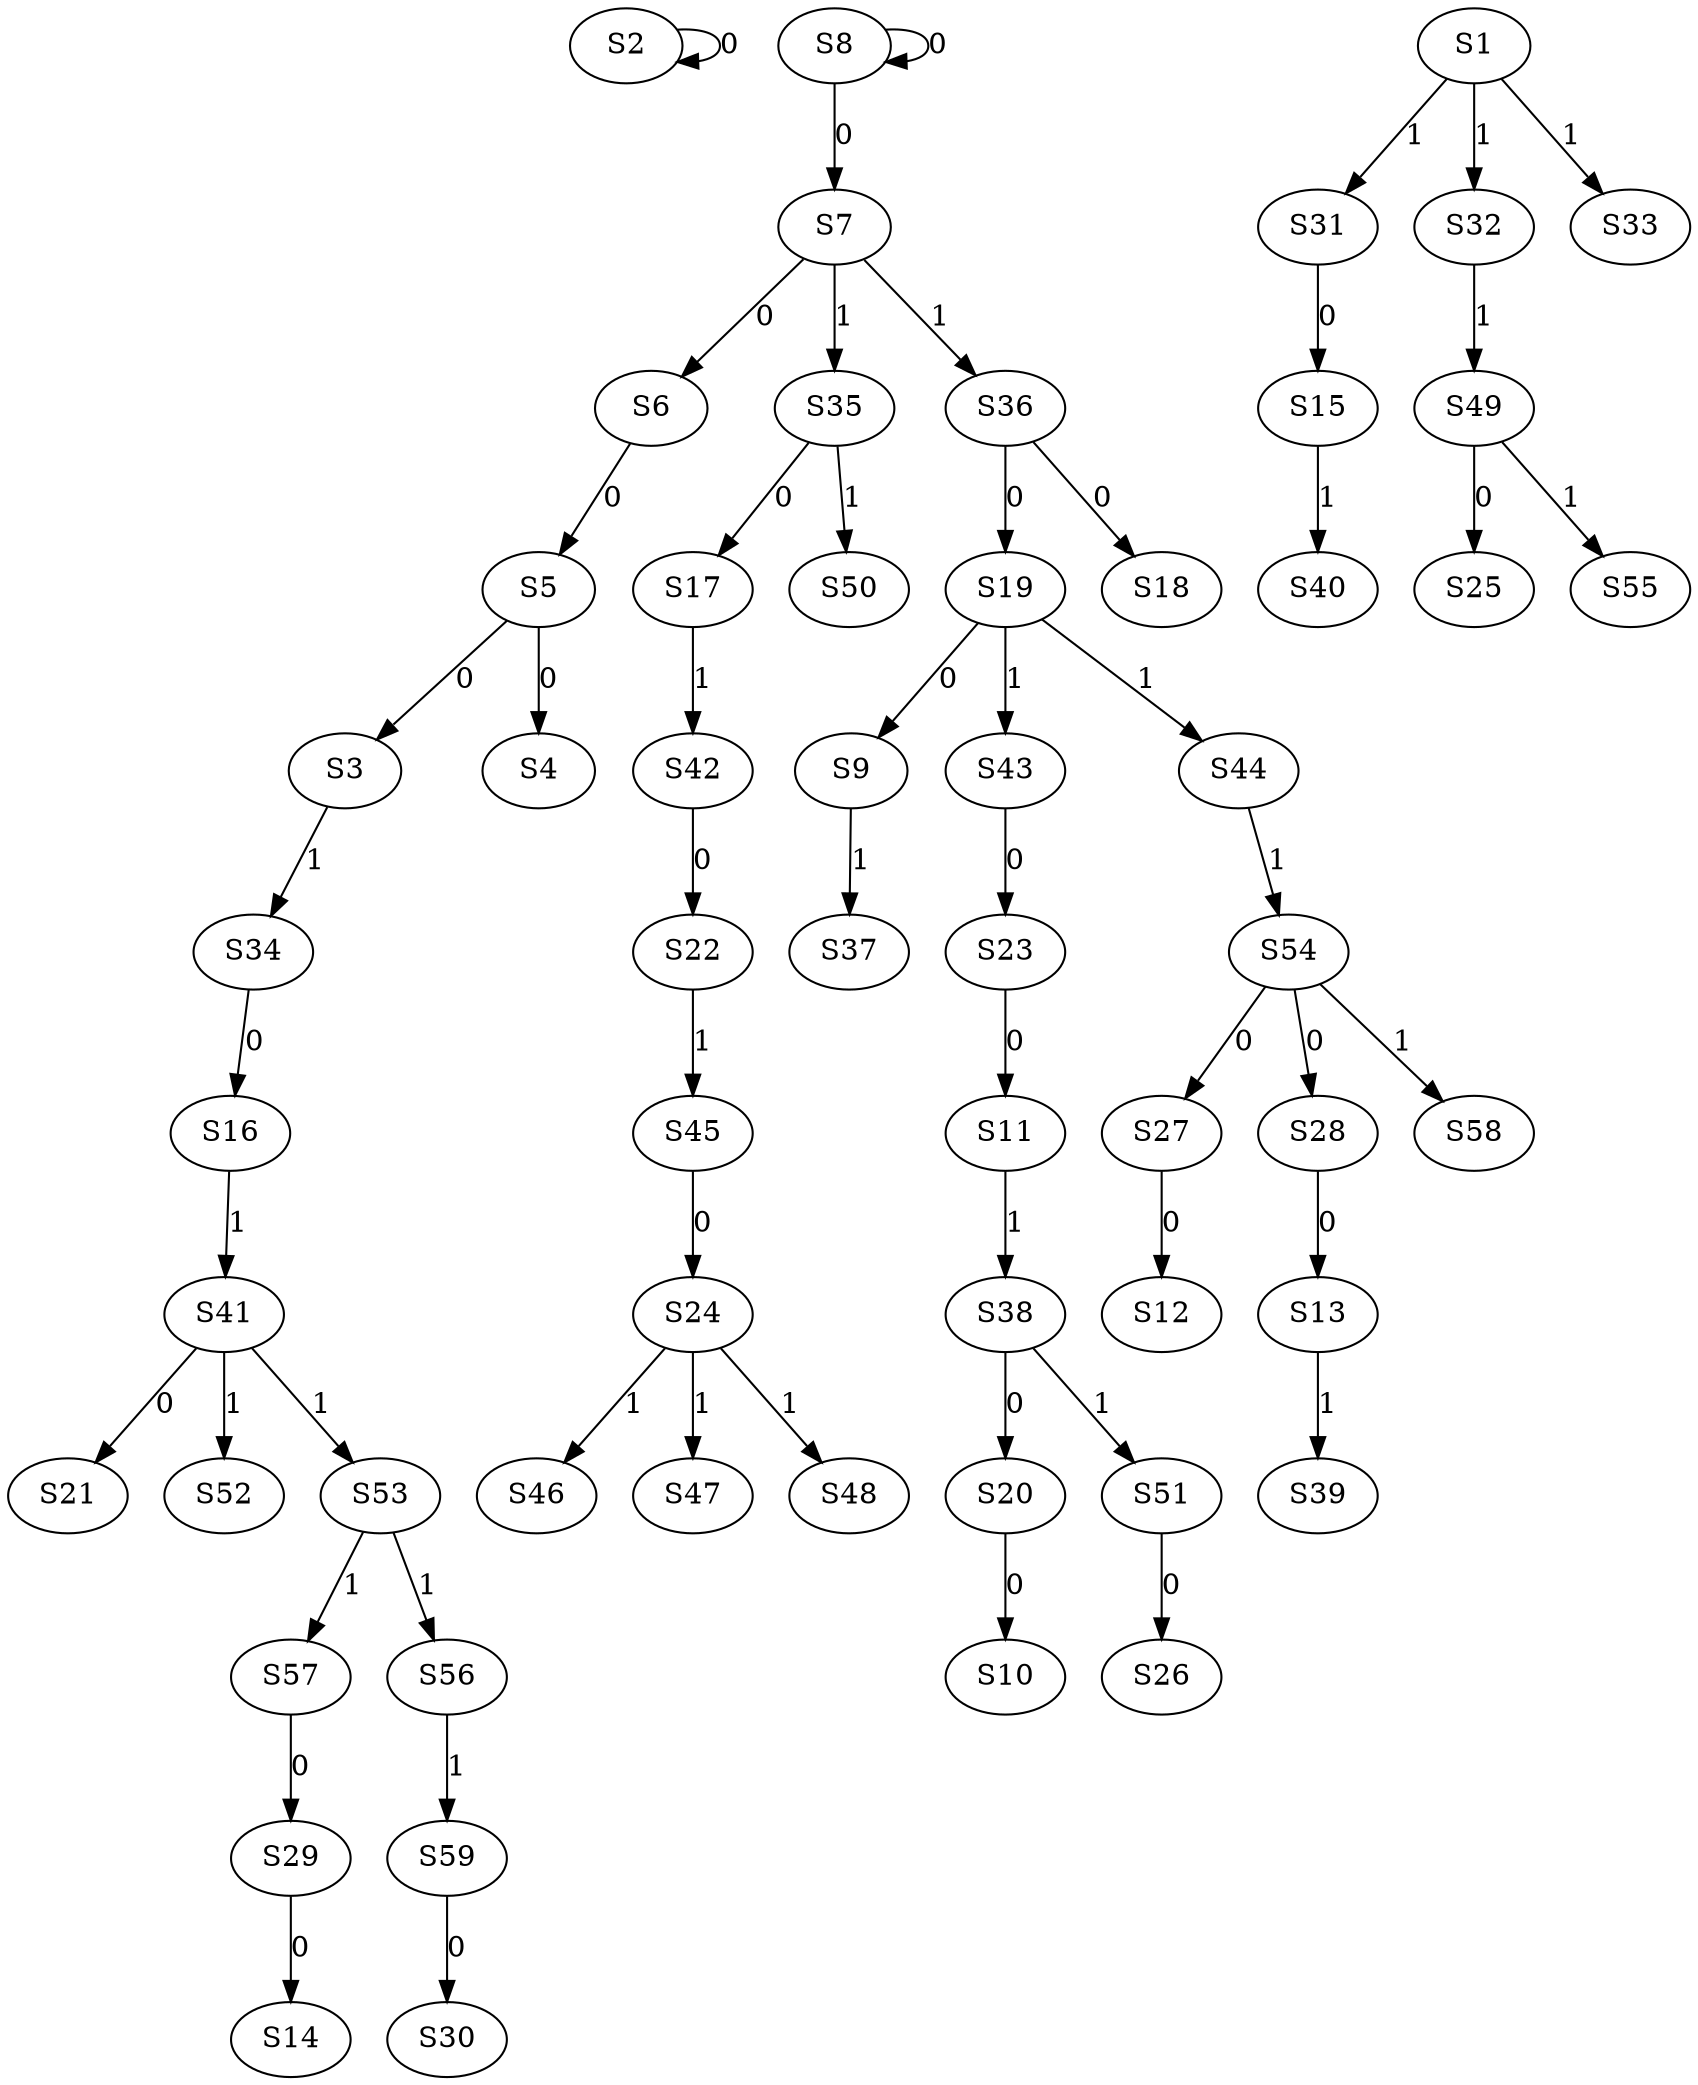 strict digraph {
	S2 -> S2 [ label = 0 ];
	S5 -> S3 [ label = 0 ];
	S5 -> S4 [ label = 0 ];
	S6 -> S5 [ label = 0 ];
	S7 -> S6 [ label = 0 ];
	S8 -> S7 [ label = 0 ];
	S8 -> S8 [ label = 0 ];
	S19 -> S9 [ label = 0 ];
	S20 -> S10 [ label = 0 ];
	S23 -> S11 [ label = 0 ];
	S27 -> S12 [ label = 0 ];
	S28 -> S13 [ label = 0 ];
	S29 -> S14 [ label = 0 ];
	S31 -> S15 [ label = 0 ];
	S34 -> S16 [ label = 0 ];
	S35 -> S17 [ label = 0 ];
	S36 -> S18 [ label = 0 ];
	S36 -> S19 [ label = 0 ];
	S38 -> S20 [ label = 0 ];
	S41 -> S21 [ label = 0 ];
	S42 -> S22 [ label = 0 ];
	S43 -> S23 [ label = 0 ];
	S45 -> S24 [ label = 0 ];
	S49 -> S25 [ label = 0 ];
	S51 -> S26 [ label = 0 ];
	S54 -> S27 [ label = 0 ];
	S54 -> S28 [ label = 0 ];
	S57 -> S29 [ label = 0 ];
	S59 -> S30 [ label = 0 ];
	S1 -> S31 [ label = 1 ];
	S1 -> S32 [ label = 1 ];
	S1 -> S33 [ label = 1 ];
	S3 -> S34 [ label = 1 ];
	S7 -> S35 [ label = 1 ];
	S7 -> S36 [ label = 1 ];
	S9 -> S37 [ label = 1 ];
	S11 -> S38 [ label = 1 ];
	S13 -> S39 [ label = 1 ];
	S15 -> S40 [ label = 1 ];
	S16 -> S41 [ label = 1 ];
	S17 -> S42 [ label = 1 ];
	S19 -> S43 [ label = 1 ];
	S19 -> S44 [ label = 1 ];
	S22 -> S45 [ label = 1 ];
	S24 -> S46 [ label = 1 ];
	S24 -> S47 [ label = 1 ];
	S24 -> S48 [ label = 1 ];
	S32 -> S49 [ label = 1 ];
	S35 -> S50 [ label = 1 ];
	S38 -> S51 [ label = 1 ];
	S41 -> S52 [ label = 1 ];
	S41 -> S53 [ label = 1 ];
	S44 -> S54 [ label = 1 ];
	S49 -> S55 [ label = 1 ];
	S53 -> S56 [ label = 1 ];
	S53 -> S57 [ label = 1 ];
	S54 -> S58 [ label = 1 ];
	S56 -> S59 [ label = 1 ];
}